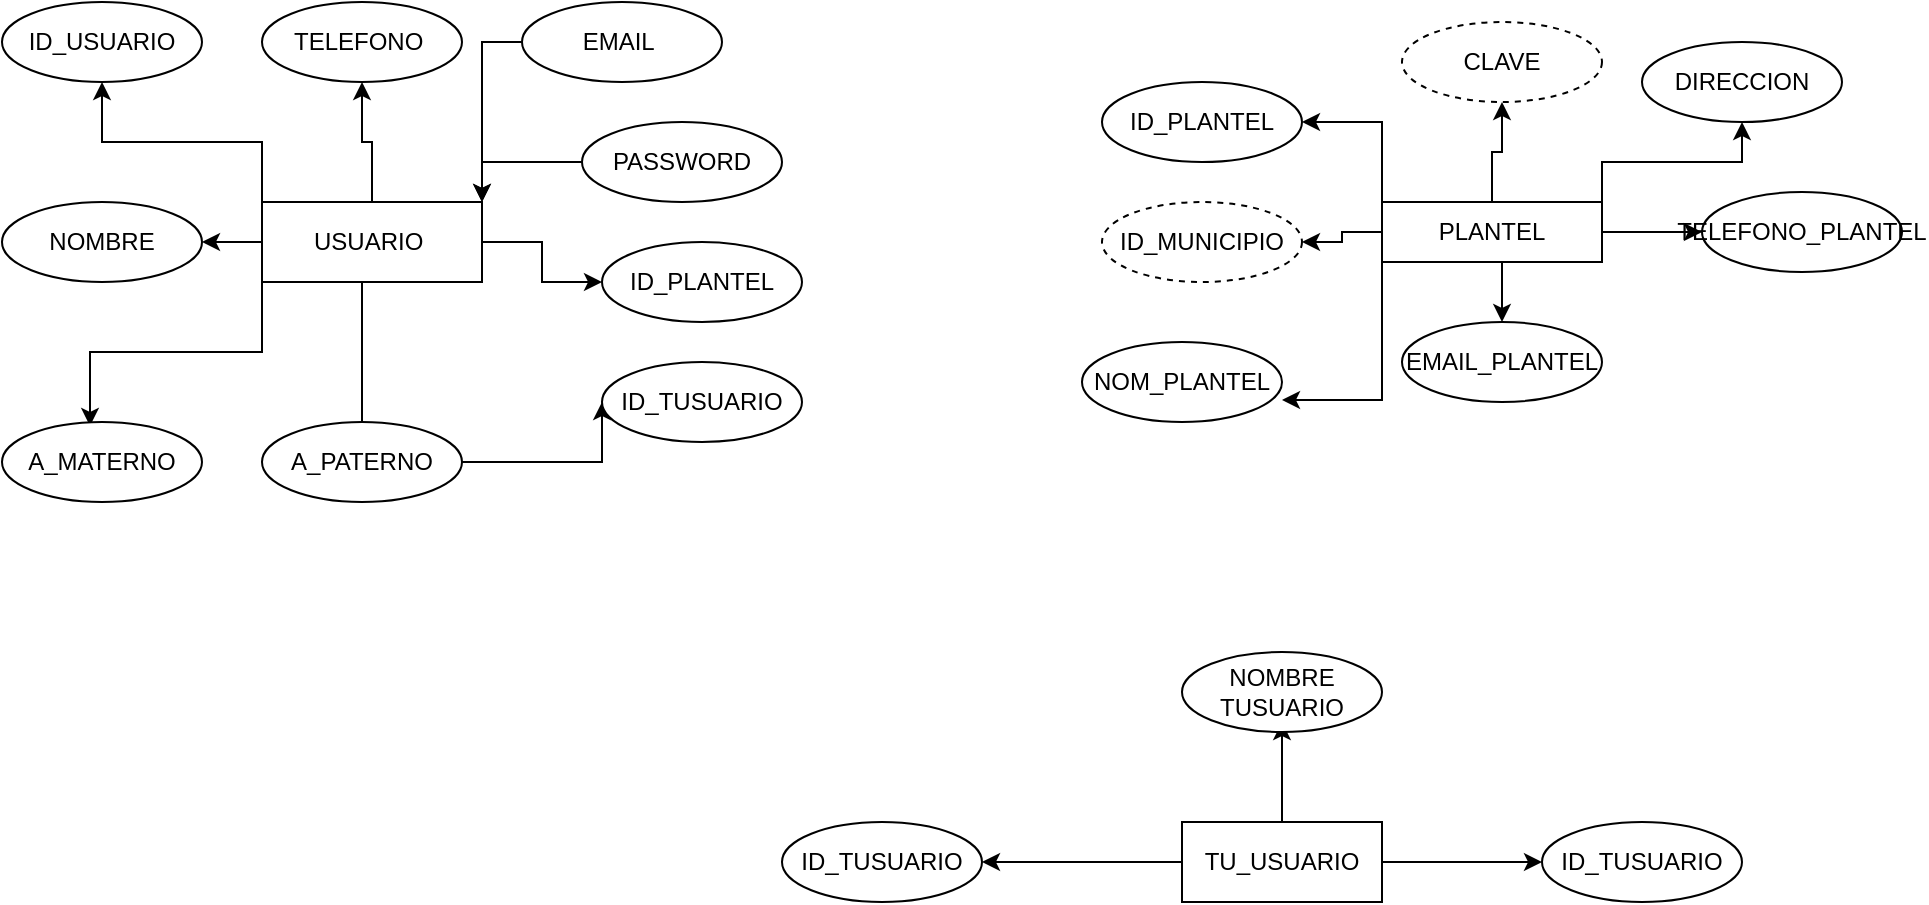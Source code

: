 <mxfile version="21.0.10" type="github">
  <diagram name="Página-1" id="hpnTDh2bMaopZNx7wuCb">
    <mxGraphModel dx="740" dy="699" grid="1" gridSize="10" guides="1" tooltips="1" connect="1" arrows="1" fold="1" page="1" pageScale="1" pageWidth="827" pageHeight="1169" math="0" shadow="0">
      <root>
        <mxCell id="0" />
        <mxCell id="1" parent="0" />
        <mxCell id="9I1INDpwfXQejEhpepl7-21" style="edgeStyle=orthogonalEdgeStyle;rounded=0;orthogonalLoop=1;jettySize=auto;html=1;exitX=0.5;exitY=1;exitDx=0;exitDy=0;entryX=0;entryY=0.5;entryDx=0;entryDy=0;" edge="1" parent="1" source="9I1INDpwfXQejEhpepl7-4" target="9I1INDpwfXQejEhpepl7-15">
          <mxGeometry relative="1" as="geometry">
            <mxPoint x="490" y="470" as="targetPoint" />
            <Array as="points">
              <mxPoint x="380" y="400" />
              <mxPoint x="380" y="490" />
              <mxPoint x="500" y="490" />
            </Array>
          </mxGeometry>
        </mxCell>
        <mxCell id="9I1INDpwfXQejEhpepl7-24" style="edgeStyle=orthogonalEdgeStyle;rounded=0;orthogonalLoop=1;jettySize=auto;html=1;exitX=0;exitY=1;exitDx=0;exitDy=0;entryX=0.44;entryY=0.05;entryDx=0;entryDy=0;entryPerimeter=0;" edge="1" parent="1" source="9I1INDpwfXQejEhpepl7-4" target="9I1INDpwfXQejEhpepl7-10">
          <mxGeometry relative="1" as="geometry" />
        </mxCell>
        <mxCell id="9I1INDpwfXQejEhpepl7-25" style="edgeStyle=orthogonalEdgeStyle;rounded=0;orthogonalLoop=1;jettySize=auto;html=1;entryX=1;entryY=0.5;entryDx=0;entryDy=0;" edge="1" parent="1" source="9I1INDpwfXQejEhpepl7-4" target="9I1INDpwfXQejEhpepl7-23">
          <mxGeometry relative="1" as="geometry" />
        </mxCell>
        <mxCell id="9I1INDpwfXQejEhpepl7-27" style="edgeStyle=orthogonalEdgeStyle;rounded=0;orthogonalLoop=1;jettySize=auto;html=1;exitX=0.5;exitY=0;exitDx=0;exitDy=0;entryX=0.5;entryY=1;entryDx=0;entryDy=0;" edge="1" parent="1" source="9I1INDpwfXQejEhpepl7-4" target="9I1INDpwfXQejEhpepl7-13">
          <mxGeometry relative="1" as="geometry" />
        </mxCell>
        <mxCell id="9I1INDpwfXQejEhpepl7-28" style="edgeStyle=orthogonalEdgeStyle;rounded=0;orthogonalLoop=1;jettySize=auto;html=1;exitX=0;exitY=0;exitDx=0;exitDy=0;entryX=0.5;entryY=1;entryDx=0;entryDy=0;" edge="1" parent="1" source="9I1INDpwfXQejEhpepl7-4" target="9I1INDpwfXQejEhpepl7-12">
          <mxGeometry relative="1" as="geometry" />
        </mxCell>
        <mxCell id="9I1INDpwfXQejEhpepl7-29" value="" style="edgeStyle=orthogonalEdgeStyle;rounded=0;orthogonalLoop=1;jettySize=auto;html=1;" edge="1" parent="1" source="9I1INDpwfXQejEhpepl7-4" target="9I1INDpwfXQejEhpepl7-11">
          <mxGeometry relative="1" as="geometry" />
        </mxCell>
        <mxCell id="9I1INDpwfXQejEhpepl7-4" value="USUARIO&amp;nbsp;" style="whiteSpace=wrap;html=1;align=center;" vertex="1" parent="1">
          <mxGeometry x="330" y="360" width="110" height="40" as="geometry" />
        </mxCell>
        <mxCell id="9I1INDpwfXQejEhpepl7-30" style="edgeStyle=orthogonalEdgeStyle;rounded=0;orthogonalLoop=1;jettySize=auto;html=1;exitX=0;exitY=0.5;exitDx=0;exitDy=0;entryX=1;entryY=0;entryDx=0;entryDy=0;" edge="1" parent="1" source="9I1INDpwfXQejEhpepl7-7" target="9I1INDpwfXQejEhpepl7-4">
          <mxGeometry relative="1" as="geometry" />
        </mxCell>
        <mxCell id="9I1INDpwfXQejEhpepl7-7" value="PASSWORD" style="ellipse;whiteSpace=wrap;html=1;align=center;" vertex="1" parent="1">
          <mxGeometry x="490" y="320" width="100" height="40" as="geometry" />
        </mxCell>
        <mxCell id="9I1INDpwfXQejEhpepl7-10" value="A_MATERNO" style="ellipse;whiteSpace=wrap;html=1;align=center;" vertex="1" parent="1">
          <mxGeometry x="200" y="470" width="100" height="40" as="geometry" />
        </mxCell>
        <mxCell id="9I1INDpwfXQejEhpepl7-11" value="ID_PLANTEL" style="ellipse;whiteSpace=wrap;html=1;align=center;" vertex="1" parent="1">
          <mxGeometry x="500" y="380" width="100" height="40" as="geometry" />
        </mxCell>
        <mxCell id="9I1INDpwfXQejEhpepl7-12" value="ID_USUARIO" style="ellipse;whiteSpace=wrap;html=1;align=center;" vertex="1" parent="1">
          <mxGeometry x="200" y="260" width="100" height="40" as="geometry" />
        </mxCell>
        <mxCell id="9I1INDpwfXQejEhpepl7-13" value="TELEFONO&amp;nbsp;" style="ellipse;whiteSpace=wrap;html=1;align=center;" vertex="1" parent="1">
          <mxGeometry x="330" y="260" width="100" height="40" as="geometry" />
        </mxCell>
        <mxCell id="9I1INDpwfXQejEhpepl7-14" value="A_PATERNO" style="ellipse;whiteSpace=wrap;html=1;align=center;" vertex="1" parent="1">
          <mxGeometry x="330" y="470" width="100" height="40" as="geometry" />
        </mxCell>
        <mxCell id="9I1INDpwfXQejEhpepl7-15" value="ID_TUSUARIO" style="ellipse;whiteSpace=wrap;html=1;align=center;" vertex="1" parent="1">
          <mxGeometry x="500" y="440" width="100" height="40" as="geometry" />
        </mxCell>
        <mxCell id="9I1INDpwfXQejEhpepl7-31" style="edgeStyle=orthogonalEdgeStyle;rounded=0;orthogonalLoop=1;jettySize=auto;html=1;exitX=0;exitY=0.5;exitDx=0;exitDy=0;entryX=1;entryY=0;entryDx=0;entryDy=0;" edge="1" parent="1" source="9I1INDpwfXQejEhpepl7-16" target="9I1INDpwfXQejEhpepl7-4">
          <mxGeometry relative="1" as="geometry" />
        </mxCell>
        <mxCell id="9I1INDpwfXQejEhpepl7-16" value="EMAIL&amp;nbsp;" style="ellipse;whiteSpace=wrap;html=1;align=center;" vertex="1" parent="1">
          <mxGeometry x="460" y="260" width="100" height="40" as="geometry" />
        </mxCell>
        <mxCell id="9I1INDpwfXQejEhpepl7-23" value="NOMBRE" style="ellipse;whiteSpace=wrap;html=1;align=center;" vertex="1" parent="1">
          <mxGeometry x="200" y="360" width="100" height="40" as="geometry" />
        </mxCell>
        <mxCell id="9I1INDpwfXQejEhpepl7-37" style="edgeStyle=orthogonalEdgeStyle;rounded=0;orthogonalLoop=1;jettySize=auto;html=1;exitX=0;exitY=0;exitDx=0;exitDy=0;entryX=1;entryY=0.5;entryDx=0;entryDy=0;" edge="1" parent="1" source="9I1INDpwfXQejEhpepl7-32" target="9I1INDpwfXQejEhpepl7-36">
          <mxGeometry relative="1" as="geometry" />
        </mxCell>
        <mxCell id="9I1INDpwfXQejEhpepl7-39" style="edgeStyle=orthogonalEdgeStyle;rounded=0;orthogonalLoop=1;jettySize=auto;html=1;exitX=0;exitY=0.5;exitDx=0;exitDy=0;entryX=1;entryY=0.5;entryDx=0;entryDy=0;" edge="1" parent="1" source="9I1INDpwfXQejEhpepl7-32" target="9I1INDpwfXQejEhpepl7-38">
          <mxGeometry relative="1" as="geometry" />
        </mxCell>
        <mxCell id="9I1INDpwfXQejEhpepl7-44" style="edgeStyle=orthogonalEdgeStyle;rounded=0;orthogonalLoop=1;jettySize=auto;html=1;exitX=0;exitY=1;exitDx=0;exitDy=0;entryX=1;entryY=0.725;entryDx=0;entryDy=0;entryPerimeter=0;" edge="1" parent="1" source="9I1INDpwfXQejEhpepl7-32" target="9I1INDpwfXQejEhpepl7-35">
          <mxGeometry relative="1" as="geometry" />
        </mxCell>
        <mxCell id="9I1INDpwfXQejEhpepl7-45" style="edgeStyle=orthogonalEdgeStyle;rounded=0;orthogonalLoop=1;jettySize=auto;html=1;exitX=0.5;exitY=1;exitDx=0;exitDy=0;entryX=0.5;entryY=0;entryDx=0;entryDy=0;" edge="1" parent="1" source="9I1INDpwfXQejEhpepl7-32" target="9I1INDpwfXQejEhpepl7-34">
          <mxGeometry relative="1" as="geometry" />
        </mxCell>
        <mxCell id="9I1INDpwfXQejEhpepl7-47" style="edgeStyle=orthogonalEdgeStyle;rounded=0;orthogonalLoop=1;jettySize=auto;html=1;exitX=1;exitY=0.5;exitDx=0;exitDy=0;" edge="1" parent="1" source="9I1INDpwfXQejEhpepl7-32" target="9I1INDpwfXQejEhpepl7-46">
          <mxGeometry relative="1" as="geometry" />
        </mxCell>
        <mxCell id="9I1INDpwfXQejEhpepl7-49" style="edgeStyle=orthogonalEdgeStyle;rounded=0;orthogonalLoop=1;jettySize=auto;html=1;exitX=1;exitY=0.25;exitDx=0;exitDy=0;" edge="1" parent="1" source="9I1INDpwfXQejEhpepl7-32" target="9I1INDpwfXQejEhpepl7-48">
          <mxGeometry relative="1" as="geometry">
            <Array as="points">
              <mxPoint x="1000" y="340" />
              <mxPoint x="1070" y="340" />
            </Array>
          </mxGeometry>
        </mxCell>
        <mxCell id="9I1INDpwfXQejEhpepl7-51" style="edgeStyle=orthogonalEdgeStyle;rounded=0;orthogonalLoop=1;jettySize=auto;html=1;exitX=0.5;exitY=0;exitDx=0;exitDy=0;entryX=0.5;entryY=1;entryDx=0;entryDy=0;" edge="1" parent="1" source="9I1INDpwfXQejEhpepl7-32" target="9I1INDpwfXQejEhpepl7-50">
          <mxGeometry relative="1" as="geometry" />
        </mxCell>
        <mxCell id="9I1INDpwfXQejEhpepl7-32" value="PLANTEL" style="whiteSpace=wrap;html=1;align=center;" vertex="1" parent="1">
          <mxGeometry x="890" y="360" width="110" height="30" as="geometry" />
        </mxCell>
        <mxCell id="9I1INDpwfXQejEhpepl7-34" value="EMAIL_PLANTEL" style="ellipse;whiteSpace=wrap;html=1;align=center;" vertex="1" parent="1">
          <mxGeometry x="900" y="420" width="100" height="40" as="geometry" />
        </mxCell>
        <mxCell id="9I1INDpwfXQejEhpepl7-35" value="NOM_PLANTEL" style="ellipse;whiteSpace=wrap;html=1;align=center;" vertex="1" parent="1">
          <mxGeometry x="740" y="430" width="100" height="40" as="geometry" />
        </mxCell>
        <mxCell id="9I1INDpwfXQejEhpepl7-36" value="ID_PLANTEL" style="ellipse;whiteSpace=wrap;html=1;align=center;" vertex="1" parent="1">
          <mxGeometry x="750" y="300" width="100" height="40" as="geometry" />
        </mxCell>
        <mxCell id="9I1INDpwfXQejEhpepl7-38" value="ID_MUNICIPIO" style="ellipse;whiteSpace=wrap;html=1;align=center;dashed=1;" vertex="1" parent="1">
          <mxGeometry x="750" y="360" width="100" height="40" as="geometry" />
        </mxCell>
        <mxCell id="9I1INDpwfXQejEhpepl7-46" value="TELEFONO_PLANTEL" style="ellipse;whiteSpace=wrap;html=1;align=center;" vertex="1" parent="1">
          <mxGeometry x="1050" y="355" width="100" height="40" as="geometry" />
        </mxCell>
        <mxCell id="9I1INDpwfXQejEhpepl7-48" value="DIRECCION" style="ellipse;whiteSpace=wrap;html=1;align=center;" vertex="1" parent="1">
          <mxGeometry x="1020" y="280" width="100" height="40" as="geometry" />
        </mxCell>
        <mxCell id="9I1INDpwfXQejEhpepl7-50" value="CLAVE" style="ellipse;whiteSpace=wrap;html=1;align=center;dashed=1;" vertex="1" parent="1">
          <mxGeometry x="900" y="270" width="100" height="40" as="geometry" />
        </mxCell>
        <mxCell id="9I1INDpwfXQejEhpepl7-53" style="edgeStyle=orthogonalEdgeStyle;rounded=0;orthogonalLoop=1;jettySize=auto;html=1;exitX=0.5;exitY=0;exitDx=0;exitDy=0;" edge="1" parent="1" source="9I1INDpwfXQejEhpepl7-52">
          <mxGeometry relative="1" as="geometry">
            <mxPoint x="840" y="620" as="targetPoint" />
          </mxGeometry>
        </mxCell>
        <mxCell id="9I1INDpwfXQejEhpepl7-55" style="edgeStyle=orthogonalEdgeStyle;rounded=0;orthogonalLoop=1;jettySize=auto;html=1;exitX=1;exitY=0.5;exitDx=0;exitDy=0;" edge="1" parent="1" source="9I1INDpwfXQejEhpepl7-52">
          <mxGeometry relative="1" as="geometry">
            <mxPoint x="970" y="690" as="targetPoint" />
          </mxGeometry>
        </mxCell>
        <mxCell id="9I1INDpwfXQejEhpepl7-57" style="edgeStyle=orthogonalEdgeStyle;rounded=0;orthogonalLoop=1;jettySize=auto;html=1;exitX=0;exitY=0.5;exitDx=0;exitDy=0;" edge="1" parent="1" source="9I1INDpwfXQejEhpepl7-52">
          <mxGeometry relative="1" as="geometry">
            <mxPoint x="690" y="690" as="targetPoint" />
          </mxGeometry>
        </mxCell>
        <mxCell id="9I1INDpwfXQejEhpepl7-52" value="TU_USUARIO" style="whiteSpace=wrap;html=1;align=center;" vertex="1" parent="1">
          <mxGeometry x="790" y="670" width="100" height="40" as="geometry" />
        </mxCell>
        <mxCell id="9I1INDpwfXQejEhpepl7-54" value="NOMBRE TUSUARIO" style="ellipse;whiteSpace=wrap;html=1;align=center;" vertex="1" parent="1">
          <mxGeometry x="790" y="585" width="100" height="40" as="geometry" />
        </mxCell>
        <mxCell id="9I1INDpwfXQejEhpepl7-56" value="ID_TUSUARIO" style="ellipse;whiteSpace=wrap;html=1;align=center;" vertex="1" parent="1">
          <mxGeometry x="970" y="670" width="100" height="40" as="geometry" />
        </mxCell>
        <mxCell id="9I1INDpwfXQejEhpepl7-58" value="ID_TUSUARIO" style="ellipse;whiteSpace=wrap;html=1;align=center;" vertex="1" parent="1">
          <mxGeometry x="590" y="670" width="100" height="40" as="geometry" />
        </mxCell>
      </root>
    </mxGraphModel>
  </diagram>
</mxfile>
